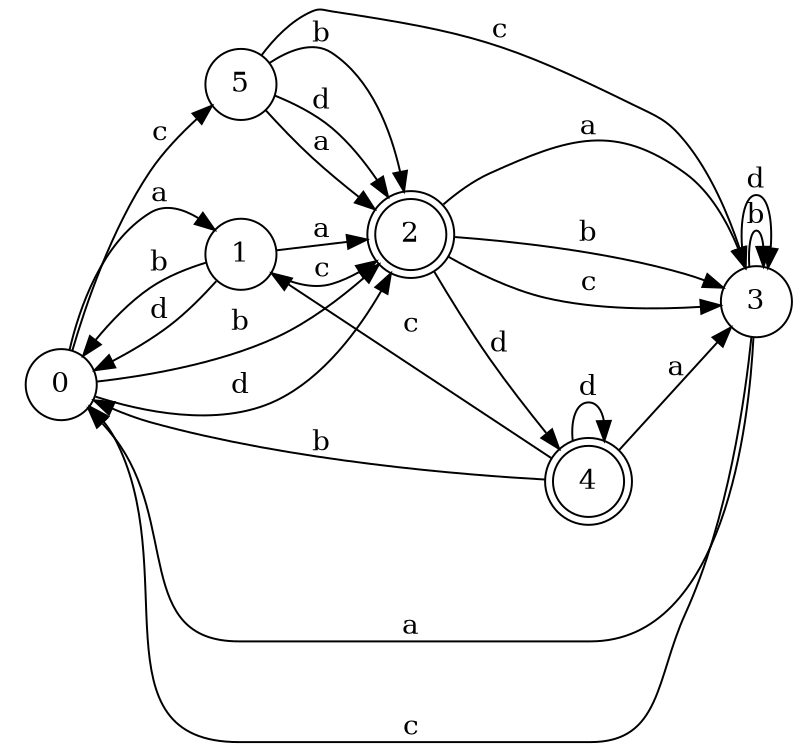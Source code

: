 digraph n5_9 {
__start0 [label="" shape="none"];

rankdir=LR;
size="8,5";

s0 [style="filled", color="black", fillcolor="white" shape="circle", label="0"];
s1 [style="filled", color="black", fillcolor="white" shape="circle", label="1"];
s2 [style="rounded,filled", color="black", fillcolor="white" shape="doublecircle", label="2"];
s3 [style="filled", color="black", fillcolor="white" shape="circle", label="3"];
s4 [style="rounded,filled", color="black", fillcolor="white" shape="doublecircle", label="4"];
s5 [style="filled", color="black", fillcolor="white" shape="circle", label="5"];
s0 -> s1 [label="a"];
s0 -> s2 [label="b"];
s0 -> s5 [label="c"];
s0 -> s2 [label="d"];
s1 -> s2 [label="a"];
s1 -> s0 [label="b"];
s1 -> s2 [label="c"];
s1 -> s0 [label="d"];
s2 -> s3 [label="a"];
s2 -> s3 [label="b"];
s2 -> s3 [label="c"];
s2 -> s4 [label="d"];
s3 -> s0 [label="a"];
s3 -> s3 [label="b"];
s3 -> s0 [label="c"];
s3 -> s3 [label="d"];
s4 -> s3 [label="a"];
s4 -> s0 [label="b"];
s4 -> s1 [label="c"];
s4 -> s4 [label="d"];
s5 -> s2 [label="a"];
s5 -> s2 [label="b"];
s5 -> s3 [label="c"];
s5 -> s2 [label="d"];

}